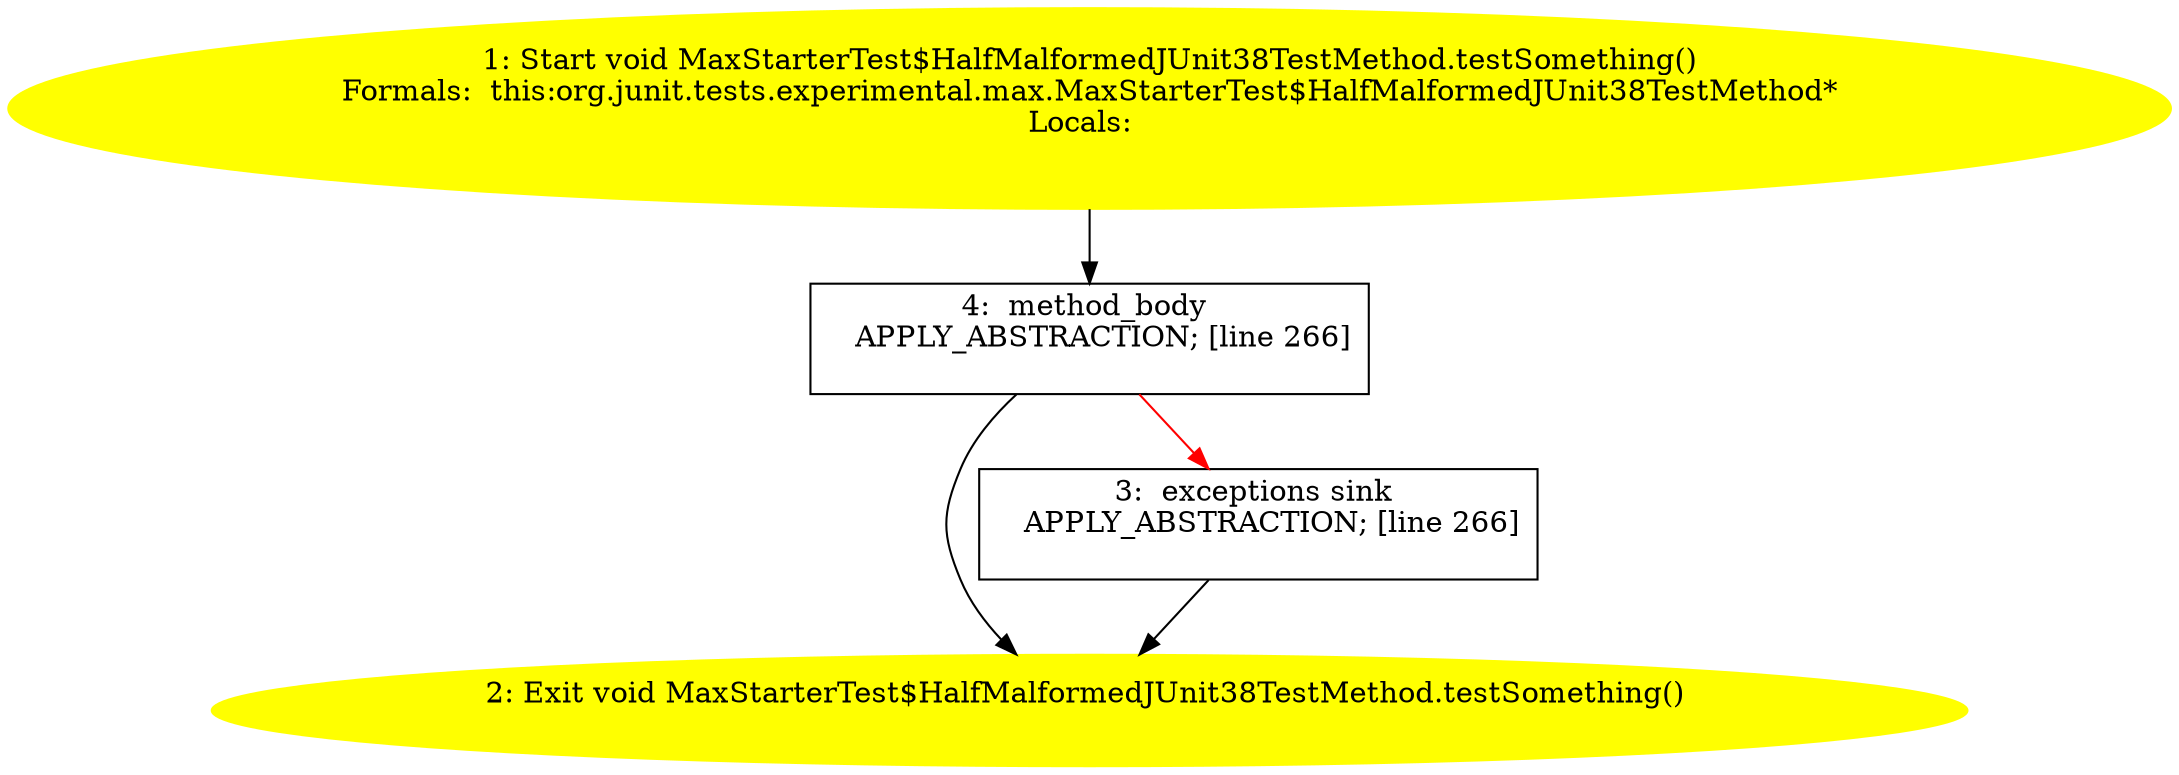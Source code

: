 /* @generated */
digraph cfg {
"org.junit.tests.experimental.max.MaxStarterTest$HalfMalformedJUnit38TestMethod.testSomething():void.cd9b29a9e01ca30d3323375f8be3226b_1" [label="1: Start void MaxStarterTest$HalfMalformedJUnit38TestMethod.testSomething()\nFormals:  this:org.junit.tests.experimental.max.MaxStarterTest$HalfMalformedJUnit38TestMethod*\nLocals:  \n  " color=yellow style=filled]
	

	 "org.junit.tests.experimental.max.MaxStarterTest$HalfMalformedJUnit38TestMethod.testSomething():void.cd9b29a9e01ca30d3323375f8be3226b_1" -> "org.junit.tests.experimental.max.MaxStarterTest$HalfMalformedJUnit38TestMethod.testSomething():void.cd9b29a9e01ca30d3323375f8be3226b_4" ;
"org.junit.tests.experimental.max.MaxStarterTest$HalfMalformedJUnit38TestMethod.testSomething():void.cd9b29a9e01ca30d3323375f8be3226b_2" [label="2: Exit void MaxStarterTest$HalfMalformedJUnit38TestMethod.testSomething() \n  " color=yellow style=filled]
	

"org.junit.tests.experimental.max.MaxStarterTest$HalfMalformedJUnit38TestMethod.testSomething():void.cd9b29a9e01ca30d3323375f8be3226b_3" [label="3:  exceptions sink \n   APPLY_ABSTRACTION; [line 266]\n " shape="box"]
	

	 "org.junit.tests.experimental.max.MaxStarterTest$HalfMalformedJUnit38TestMethod.testSomething():void.cd9b29a9e01ca30d3323375f8be3226b_3" -> "org.junit.tests.experimental.max.MaxStarterTest$HalfMalformedJUnit38TestMethod.testSomething():void.cd9b29a9e01ca30d3323375f8be3226b_2" ;
"org.junit.tests.experimental.max.MaxStarterTest$HalfMalformedJUnit38TestMethod.testSomething():void.cd9b29a9e01ca30d3323375f8be3226b_4" [label="4:  method_body \n   APPLY_ABSTRACTION; [line 266]\n " shape="box"]
	

	 "org.junit.tests.experimental.max.MaxStarterTest$HalfMalformedJUnit38TestMethod.testSomething():void.cd9b29a9e01ca30d3323375f8be3226b_4" -> "org.junit.tests.experimental.max.MaxStarterTest$HalfMalformedJUnit38TestMethod.testSomething():void.cd9b29a9e01ca30d3323375f8be3226b_2" ;
	 "org.junit.tests.experimental.max.MaxStarterTest$HalfMalformedJUnit38TestMethod.testSomething():void.cd9b29a9e01ca30d3323375f8be3226b_4" -> "org.junit.tests.experimental.max.MaxStarterTest$HalfMalformedJUnit38TestMethod.testSomething():void.cd9b29a9e01ca30d3323375f8be3226b_3" [color="red" ];
}
